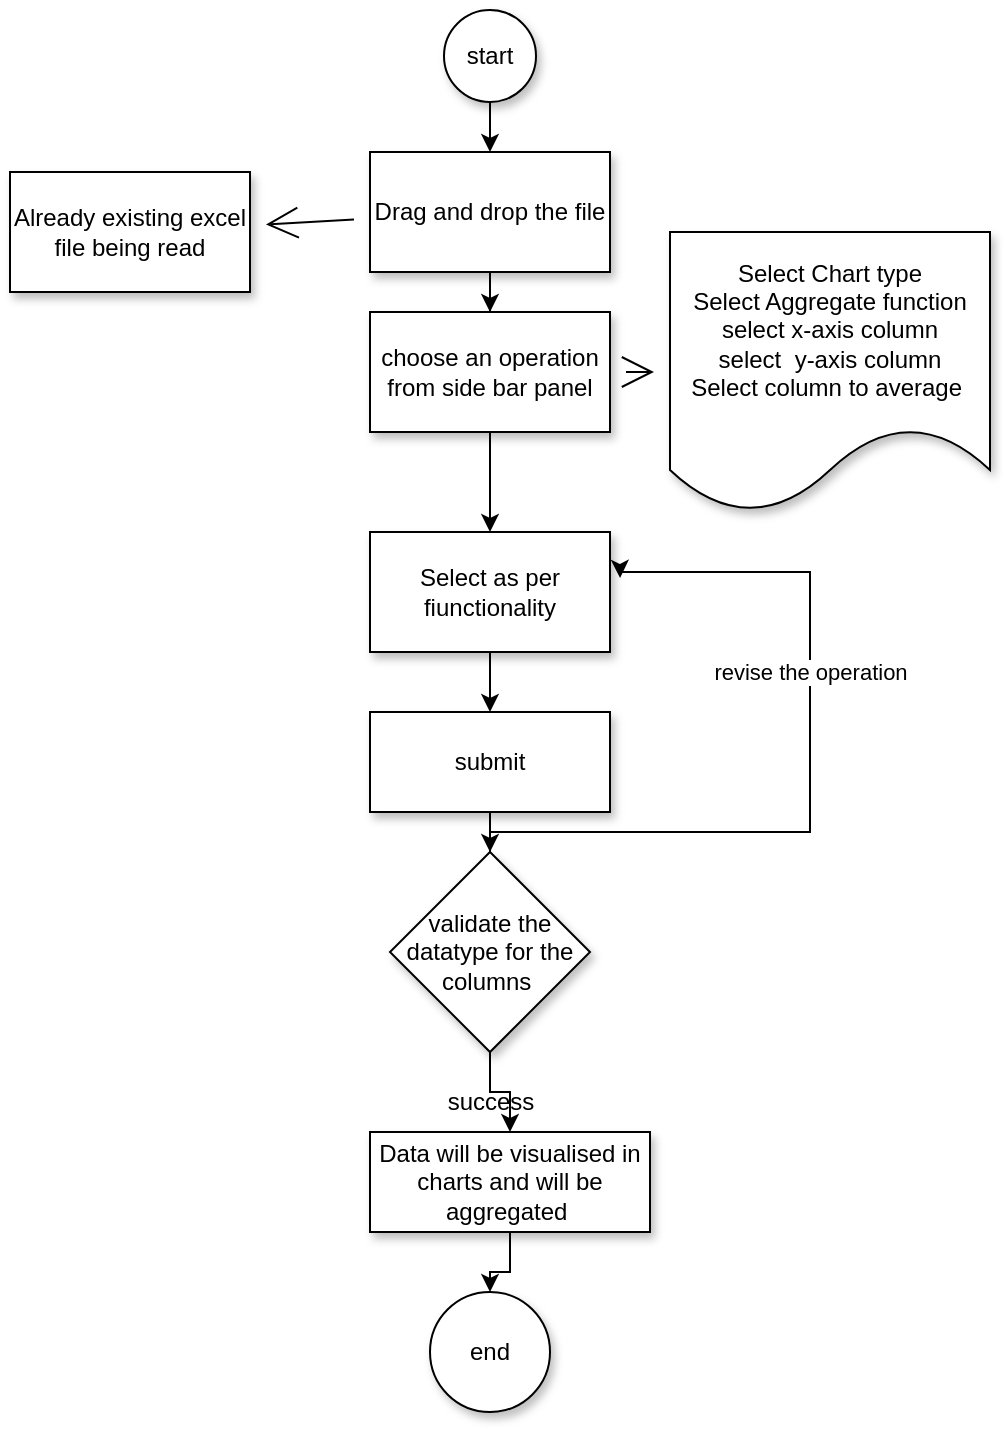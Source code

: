 <mxfile version="21.2.7" type="device">
  <diagram name="Page-1" id="nFxJ5-mKz6-rM4utUsRi">
    <mxGraphModel dx="1886" dy="870" grid="1" gridSize="10" guides="1" tooltips="1" connect="1" arrows="1" fold="1" page="1" pageScale="1" pageWidth="850" pageHeight="1100" math="0" shadow="0">
      <root>
        <mxCell id="0" />
        <mxCell id="1" parent="0" />
        <mxCell id="T-ejZg0DpBvQFuI8OKQq-12" style="edgeStyle=orthogonalEdgeStyle;rounded=0;orthogonalLoop=1;jettySize=auto;html=1;entryX=0.5;entryY=0;entryDx=0;entryDy=0;" parent="1" source="T-ejZg0DpBvQFuI8OKQq-1" target="T-ejZg0DpBvQFuI8OKQq-19" edge="1">
          <mxGeometry relative="1" as="geometry">
            <mxPoint x="300" y="440" as="targetPoint" />
          </mxGeometry>
        </mxCell>
        <mxCell id="T-ejZg0DpBvQFuI8OKQq-1" value="submit" style="rounded=0;whiteSpace=wrap;html=1;shadow=1;" parent="1" vertex="1">
          <mxGeometry x="240" y="420" width="120" height="50" as="geometry" />
        </mxCell>
        <mxCell id="T-ejZg0DpBvQFuI8OKQq-5" value="" style="edgeStyle=orthogonalEdgeStyle;rounded=0;orthogonalLoop=1;jettySize=auto;html=1;" parent="1" source="K7YdbIKKDCyXBbZ5TbvQ-2" target="T-ejZg0DpBvQFuI8OKQq-3" edge="1">
          <mxGeometry relative="1" as="geometry" />
        </mxCell>
        <mxCell id="T-ejZg0DpBvQFuI8OKQq-2" value="start" style="ellipse;whiteSpace=wrap;html=1;aspect=fixed;shadow=1;" parent="1" vertex="1">
          <mxGeometry x="277" y="69" width="46" height="46" as="geometry" />
        </mxCell>
        <mxCell id="T-ejZg0DpBvQFuI8OKQq-6" value="" style="edgeStyle=orthogonalEdgeStyle;rounded=0;orthogonalLoop=1;jettySize=auto;html=1;" parent="1" source="T-ejZg0DpBvQFuI8OKQq-3" target="T-ejZg0DpBvQFuI8OKQq-4" edge="1">
          <mxGeometry relative="1" as="geometry" />
        </mxCell>
        <mxCell id="K7YdbIKKDCyXBbZ5TbvQ-1" value="" style="edgeStyle=none;curved=1;rounded=0;orthogonalLoop=1;jettySize=auto;html=1;endArrow=open;startSize=14;endSize=14;sourcePerimeterSpacing=8;targetPerimeterSpacing=8;" edge="1" parent="1" source="T-ejZg0DpBvQFuI8OKQq-3" target="T-ejZg0DpBvQFuI8OKQq-10">
          <mxGeometry relative="1" as="geometry" />
        </mxCell>
        <mxCell id="T-ejZg0DpBvQFuI8OKQq-3" value="choose an operation from side bar panel" style="rounded=0;whiteSpace=wrap;html=1;shadow=1;" parent="1" vertex="1">
          <mxGeometry x="240" y="220" width="120" height="60" as="geometry" />
        </mxCell>
        <mxCell id="T-ejZg0DpBvQFuI8OKQq-7" value="" style="edgeStyle=orthogonalEdgeStyle;rounded=0;orthogonalLoop=1;jettySize=auto;html=1;" parent="1" source="T-ejZg0DpBvQFuI8OKQq-4" target="T-ejZg0DpBvQFuI8OKQq-1" edge="1">
          <mxGeometry relative="1" as="geometry" />
        </mxCell>
        <mxCell id="T-ejZg0DpBvQFuI8OKQq-4" value="Select as per fiunctionality" style="rounded=0;whiteSpace=wrap;html=1;shadow=1;" parent="1" vertex="1">
          <mxGeometry x="240" y="330" width="120" height="60" as="geometry" />
        </mxCell>
        <mxCell id="T-ejZg0DpBvQFuI8OKQq-10" value="Select Chart type&lt;br&gt;Select Aggregate function&lt;br&gt;select x-axis column&lt;br&gt;select&amp;nbsp; y-axis column&lt;br&gt;Select column to average&lt;span style=&quot;white-space: pre;&quot;&gt;	&lt;/span&gt;" style="shape=document;whiteSpace=wrap;html=1;boundedLbl=1;shadow=1;" parent="1" vertex="1">
          <mxGeometry x="390" y="180" width="160" height="140" as="geometry" />
        </mxCell>
        <mxCell id="T-ejZg0DpBvQFuI8OKQq-17" value="" style="edgeStyle=orthogonalEdgeStyle;rounded=0;orthogonalLoop=1;jettySize=auto;html=1;exitX=0.5;exitY=1;exitDx=0;exitDy=0;" parent="1" source="T-ejZg0DpBvQFuI8OKQq-19" target="T-ejZg0DpBvQFuI8OKQq-13" edge="1">
          <mxGeometry relative="1" as="geometry">
            <mxPoint x="240" y="470" as="sourcePoint" />
          </mxGeometry>
        </mxCell>
        <mxCell id="T-ejZg0DpBvQFuI8OKQq-22" style="edgeStyle=orthogonalEdgeStyle;rounded=0;orthogonalLoop=1;jettySize=auto;html=1;" parent="1" source="T-ejZg0DpBvQFuI8OKQq-13" target="T-ejZg0DpBvQFuI8OKQq-16" edge="1">
          <mxGeometry relative="1" as="geometry" />
        </mxCell>
        <mxCell id="T-ejZg0DpBvQFuI8OKQq-13" value="Data will be visualised in charts and will be aggregated&amp;nbsp;" style="rounded=0;whiteSpace=wrap;html=1;shadow=1;" parent="1" vertex="1">
          <mxGeometry x="240" y="630" width="140" height="50" as="geometry" />
        </mxCell>
        <mxCell id="T-ejZg0DpBvQFuI8OKQq-16" value="end" style="ellipse;whiteSpace=wrap;html=1;aspect=fixed;shadow=1;" parent="1" vertex="1">
          <mxGeometry x="270" y="710" width="60" height="60" as="geometry" />
        </mxCell>
        <mxCell id="T-ejZg0DpBvQFuI8OKQq-18" value="success" style="text;html=1;align=center;verticalAlign=middle;resizable=0;points=[];autosize=1;strokeColor=none;fillColor=none;" parent="1" vertex="1">
          <mxGeometry x="265" y="600" width="70" height="30" as="geometry" />
        </mxCell>
        <mxCell id="T-ejZg0DpBvQFuI8OKQq-20" style="edgeStyle=orthogonalEdgeStyle;rounded=0;orthogonalLoop=1;jettySize=auto;html=1;entryX=1.042;entryY=0.383;entryDx=0;entryDy=0;entryPerimeter=0;" parent="1" source="T-ejZg0DpBvQFuI8OKQq-19" target="T-ejZg0DpBvQFuI8OKQq-4" edge="1">
          <mxGeometry relative="1" as="geometry">
            <Array as="points">
              <mxPoint x="300" y="480" />
              <mxPoint x="460" y="480" />
              <mxPoint x="460" y="350" />
              <mxPoint x="365" y="350" />
            </Array>
          </mxGeometry>
        </mxCell>
        <mxCell id="T-ejZg0DpBvQFuI8OKQq-21" value="revise the operation" style="edgeLabel;html=1;align=center;verticalAlign=middle;resizable=0;points=[];" parent="T-ejZg0DpBvQFuI8OKQq-20" vertex="1" connectable="0">
          <mxGeometry x="0.151" y="-2" relative="1" as="geometry">
            <mxPoint x="-2" y="-21" as="offset" />
          </mxGeometry>
        </mxCell>
        <mxCell id="T-ejZg0DpBvQFuI8OKQq-19" value="validate the datatype for the columns&amp;nbsp;" style="rhombus;whiteSpace=wrap;html=1;shadow=1;" parent="1" vertex="1">
          <mxGeometry x="250" y="490" width="100" height="100" as="geometry" />
        </mxCell>
        <mxCell id="K7YdbIKKDCyXBbZ5TbvQ-3" value="" style="edgeStyle=orthogonalEdgeStyle;rounded=0;orthogonalLoop=1;jettySize=auto;html=1;" edge="1" parent="1" source="T-ejZg0DpBvQFuI8OKQq-2" target="K7YdbIKKDCyXBbZ5TbvQ-2">
          <mxGeometry relative="1" as="geometry">
            <mxPoint x="300" y="115" as="sourcePoint" />
            <mxPoint x="300" y="210" as="targetPoint" />
          </mxGeometry>
        </mxCell>
        <mxCell id="K7YdbIKKDCyXBbZ5TbvQ-6" value="" style="edgeStyle=none;curved=1;rounded=0;orthogonalLoop=1;jettySize=auto;html=1;endArrow=open;startSize=14;endSize=14;sourcePerimeterSpacing=8;targetPerimeterSpacing=8;" edge="1" parent="1" source="K7YdbIKKDCyXBbZ5TbvQ-2" target="K7YdbIKKDCyXBbZ5TbvQ-5">
          <mxGeometry relative="1" as="geometry" />
        </mxCell>
        <mxCell id="K7YdbIKKDCyXBbZ5TbvQ-2" value="Drag and drop the file" style="rounded=0;whiteSpace=wrap;html=1;shadow=1;" vertex="1" parent="1">
          <mxGeometry x="240" y="140" width="120" height="60" as="geometry" />
        </mxCell>
        <mxCell id="K7YdbIKKDCyXBbZ5TbvQ-5" value="Already existing excel file being read" style="whiteSpace=wrap;html=1;rounded=0;shadow=1;" vertex="1" parent="1">
          <mxGeometry x="60" y="150" width="120" height="60" as="geometry" />
        </mxCell>
      </root>
    </mxGraphModel>
  </diagram>
</mxfile>
